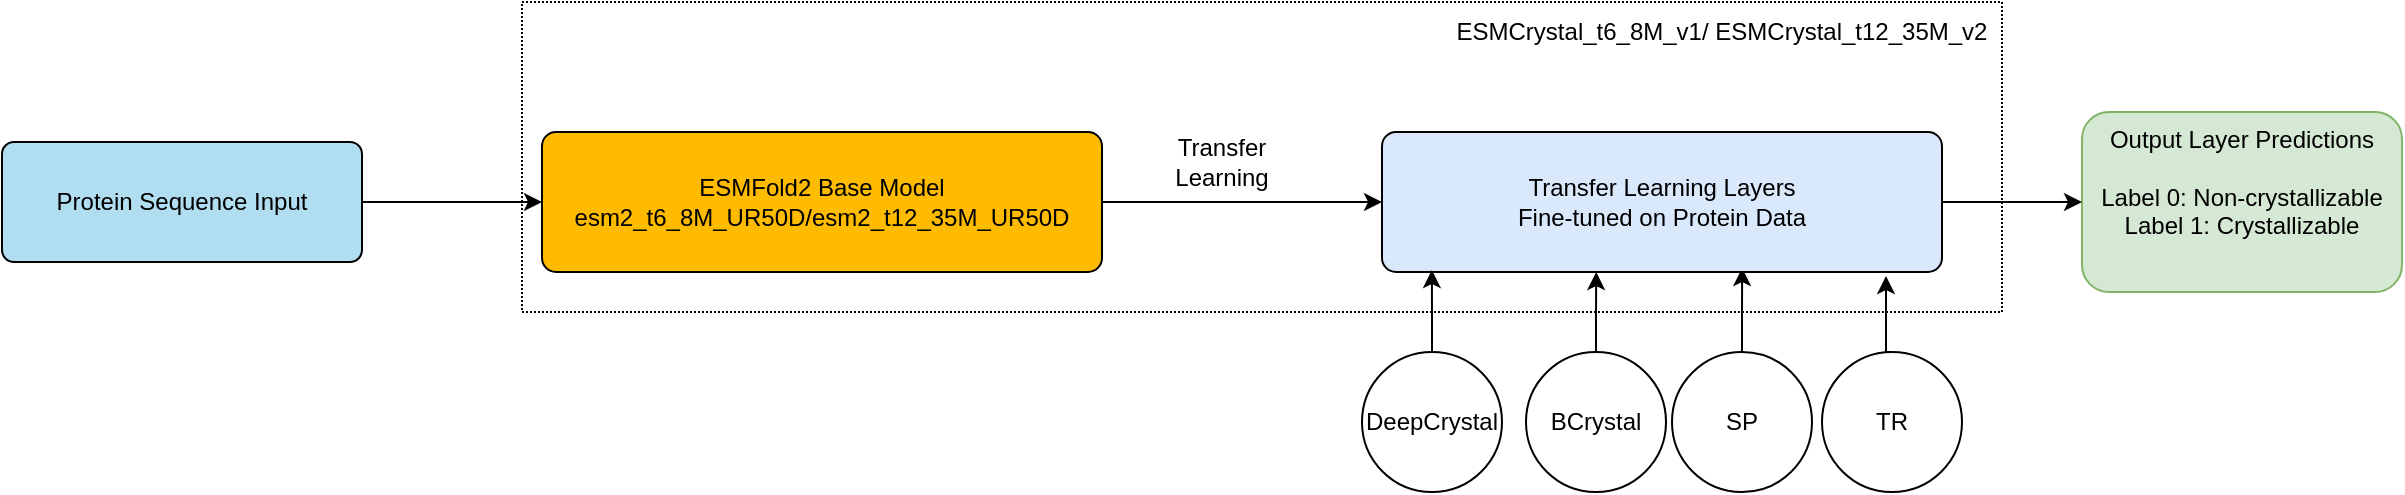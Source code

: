 <mxfile version="24.2.7" type="github">
  <diagram name="Page-1" id="rYPoHD8K6RKQqNjlHeFC">
    <mxGraphModel dx="1777" dy="492" grid="1" gridSize="10" guides="1" tooltips="1" connect="1" arrows="1" fold="1" page="1" pageScale="1" pageWidth="823" pageHeight="365" math="0" shadow="0">
      <root>
        <mxCell id="0" />
        <mxCell id="1" parent="0" />
        <mxCell id="ocV6jF5MNBLFsmdlu40--35" value="" style="rounded=1;whiteSpace=wrap;html=1;fillColor=#d5e8d4;strokeColor=#82b366;" vertex="1" parent="1">
          <mxGeometry x="670" y="120" width="160" height="90" as="geometry" />
        </mxCell>
        <mxCell id="ocV6jF5MNBLFsmdlu40--32" value="" style="rounded=0;whiteSpace=wrap;html=1;dashed=1;dashPattern=1 1;" vertex="1" parent="1">
          <mxGeometry x="-110" y="65" width="740" height="155" as="geometry" />
        </mxCell>
        <mxCell id="ocV6jF5MNBLFsmdlu40--9" value="Transfer Learning" style="text;html=1;align=center;verticalAlign=middle;whiteSpace=wrap;rounded=0;" vertex="1" parent="1">
          <mxGeometry x="210" y="130" width="60" height="30" as="geometry" />
        </mxCell>
        <mxCell id="ocV6jF5MNBLFsmdlu40--10" value="Output Layer Predictions&lt;br&gt;&lt;br&gt;&lt;div&gt;Label 0: Non-crystallizable&lt;br&gt;Label 1: Crystallizable&lt;/div&gt;" style="text;html=1;strokeColor=none;fillColor=none;spacingTop=-5;align=center;verticalAlign=top;whiteSpace=wrap;rounded=0;" vertex="1" parent="1">
          <mxGeometry x="670" y="125" width="160" height="80" as="geometry" />
        </mxCell>
        <mxCell id="ocV6jF5MNBLFsmdlu40--11" value="DeepCrystal" style="ellipse;whiteSpace=wrap;html=1;aspect=fixed;" vertex="1" parent="1">
          <mxGeometry x="310" y="240" width="70" height="70" as="geometry" />
        </mxCell>
        <mxCell id="ocV6jF5MNBLFsmdlu40--13" value="SP" style="ellipse;whiteSpace=wrap;html=1;aspect=fixed;" vertex="1" parent="1">
          <mxGeometry x="465" y="240" width="70" height="70" as="geometry" />
        </mxCell>
        <mxCell id="ocV6jF5MNBLFsmdlu40--14" value="TR" style="ellipse;whiteSpace=wrap;html=1;aspect=fixed;" vertex="1" parent="1">
          <mxGeometry x="540" y="240" width="70" height="70" as="geometry" />
        </mxCell>
        <mxCell id="ocV6jF5MNBLFsmdlu40--15" value="BCrystal" style="ellipse;whiteSpace=wrap;html=1;aspect=fixed;" vertex="1" parent="1">
          <mxGeometry x="392" y="240" width="70" height="70" as="geometry" />
        </mxCell>
        <mxCell id="ocV6jF5MNBLFsmdlu40--17" style="edgeStyle=orthogonalEdgeStyle;rounded=0;orthogonalLoop=1;jettySize=auto;html=1;exitX=0.5;exitY=0;exitDx=0;exitDy=0;entryX=0.313;entryY=1;entryDx=0;entryDy=0;entryPerimeter=0;" edge="1" parent="1" source="ocV6jF5MNBLFsmdlu40--15">
          <mxGeometry relative="1" as="geometry">
            <mxPoint x="427.12" y="200" as="targetPoint" />
          </mxGeometry>
        </mxCell>
        <mxCell id="ocV6jF5MNBLFsmdlu40--18" style="edgeStyle=orthogonalEdgeStyle;rounded=0;orthogonalLoop=1;jettySize=auto;html=1;exitX=0.5;exitY=0;exitDx=0;exitDy=0;entryX=0.617;entryY=0.975;entryDx=0;entryDy=0;entryPerimeter=0;" edge="1" parent="1" source="ocV6jF5MNBLFsmdlu40--13">
          <mxGeometry relative="1" as="geometry">
            <mxPoint x="500.08" y="198" as="targetPoint" />
          </mxGeometry>
        </mxCell>
        <mxCell id="ocV6jF5MNBLFsmdlu40--26" style="edgeStyle=orthogonalEdgeStyle;rounded=0;orthogonalLoop=1;jettySize=auto;html=1;exitX=1;exitY=0.5;exitDx=0;exitDy=0;" edge="1" parent="1" source="ocV6jF5MNBLFsmdlu40--20" target="ocV6jF5MNBLFsmdlu40--10">
          <mxGeometry relative="1" as="geometry" />
        </mxCell>
        <mxCell id="ocV6jF5MNBLFsmdlu40--20" value="Transfer Learning Layers&#xa;Fine-tuned on Protein Data" style="rounded=1;whiteSpace=wrap;html=1;arcSize=10;fillColor=#DAE8FC;" vertex="1" parent="1">
          <mxGeometry x="320" y="130" width="280" height="70" as="geometry" />
        </mxCell>
        <mxCell id="ocV6jF5MNBLFsmdlu40--23" style="edgeStyle=orthogonalEdgeStyle;rounded=0;orthogonalLoop=1;jettySize=auto;html=1;exitX=0.5;exitY=0;exitDx=0;exitDy=0;entryX=0.089;entryY=0.986;entryDx=0;entryDy=0;entryPerimeter=0;" edge="1" parent="1" source="ocV6jF5MNBLFsmdlu40--11" target="ocV6jF5MNBLFsmdlu40--20">
          <mxGeometry relative="1" as="geometry" />
        </mxCell>
        <mxCell id="ocV6jF5MNBLFsmdlu40--24" style="edgeStyle=orthogonalEdgeStyle;rounded=0;orthogonalLoop=1;jettySize=auto;html=1;exitX=0.5;exitY=0;exitDx=0;exitDy=0;entryX=0.9;entryY=1.029;entryDx=0;entryDy=0;entryPerimeter=0;" edge="1" parent="1" source="ocV6jF5MNBLFsmdlu40--14" target="ocV6jF5MNBLFsmdlu40--20">
          <mxGeometry relative="1" as="geometry" />
        </mxCell>
        <mxCell id="ocV6jF5MNBLFsmdlu40--30" style="edgeStyle=orthogonalEdgeStyle;rounded=0;orthogonalLoop=1;jettySize=auto;html=1;exitX=1;exitY=0.5;exitDx=0;exitDy=0;" edge="1" parent="1" source="ocV6jF5MNBLFsmdlu40--27" target="ocV6jF5MNBLFsmdlu40--28">
          <mxGeometry relative="1" as="geometry" />
        </mxCell>
        <mxCell id="ocV6jF5MNBLFsmdlu40--27" value="Protein Sequence Input" style="rounded=1;whiteSpace=wrap;html=1;arcSize=10;fillColor=#B1DDF0;" vertex="1" parent="1">
          <mxGeometry x="-370" y="135" width="180" height="60" as="geometry" />
        </mxCell>
        <mxCell id="ocV6jF5MNBLFsmdlu40--29" style="edgeStyle=orthogonalEdgeStyle;rounded=0;orthogonalLoop=1;jettySize=auto;html=1;exitX=1;exitY=0.5;exitDx=0;exitDy=0;entryX=0;entryY=0.5;entryDx=0;entryDy=0;" edge="1" parent="1" source="ocV6jF5MNBLFsmdlu40--28" target="ocV6jF5MNBLFsmdlu40--20">
          <mxGeometry relative="1" as="geometry" />
        </mxCell>
        <mxCell id="ocV6jF5MNBLFsmdlu40--28" value="ESMFold2 Base Model&lt;br&gt;esm2_t6_8M_UR50D/esm2_t12_35M_UR50D" style="rounded=1;whiteSpace=wrap;html=1;arcSize=10;fillColor=#FFBB00;" vertex="1" parent="1">
          <mxGeometry x="-100" y="130" width="280" height="70" as="geometry" />
        </mxCell>
        <mxCell id="ocV6jF5MNBLFsmdlu40--33" value="ESMCrystal_t6_8M_v1/&amp;nbsp;ESMCrystal_t12_35M_v2" style="text;html=1;align=center;verticalAlign=middle;whiteSpace=wrap;rounded=0;" vertex="1" parent="1">
          <mxGeometry x="350" y="65" width="280" height="30" as="geometry" />
        </mxCell>
      </root>
    </mxGraphModel>
  </diagram>
</mxfile>

